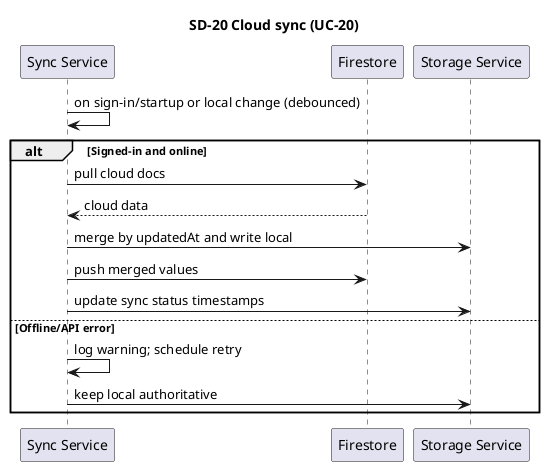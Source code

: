 @startuml
title SD-20 Cloud sync (UC-20)
participant "Sync Service" as Sync
participant "Firestore" as Firestore
participant "Storage Service" as Storage

Sync -> Sync: on sign-in/startup or local change (debounced)
alt Signed-in and online
  Sync -> Firestore: pull cloud docs
  Firestore --> Sync: cloud data
  Sync -> Storage: merge by updatedAt and write local
  Sync -> Firestore: push merged values
  Sync -> Storage: update sync status timestamps
else Offline/API error
  Sync -> Sync: log warning; schedule retry
  Sync -> Storage: keep local authoritative
end
@enduml

